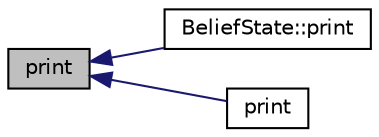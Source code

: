 digraph "print"
{
 // INTERACTIVE_SVG=YES
  edge [fontname="Helvetica",fontsize="10",labelfontname="Helvetica",labelfontsize="10"];
  node [fontname="Helvetica",fontsize="10",shape=record];
  rankdir="LR";
  Node1 [label="print",height=0.2,width=0.4,color="black", fillcolor="grey75", style="filled", fontcolor="black"];
  Node1 -> Node2 [dir="back",color="midnightblue",fontsize="10",style="solid",fontname="Helvetica"];
  Node2 [label="BeliefState::print",height=0.2,width=0.4,color="black", fillcolor="white", style="filled",URL="$d9/d6e/class_belief_state.html#a41c193e50298405b162cfd330c0fcdf5",tooltip="Print one instance of the belief state data. "];
  Node1 -> Node3 [dir="back",color="midnightblue",fontsize="10",style="solid",fontname="Helvetica"];
  Node3 [label="print",height=0.2,width=0.4,color="black", fillcolor="white", style="filled",URL="$d4/db3/class__node_8cpp.html#a64f7324d4df343193e7521a1239b6759"];
}
